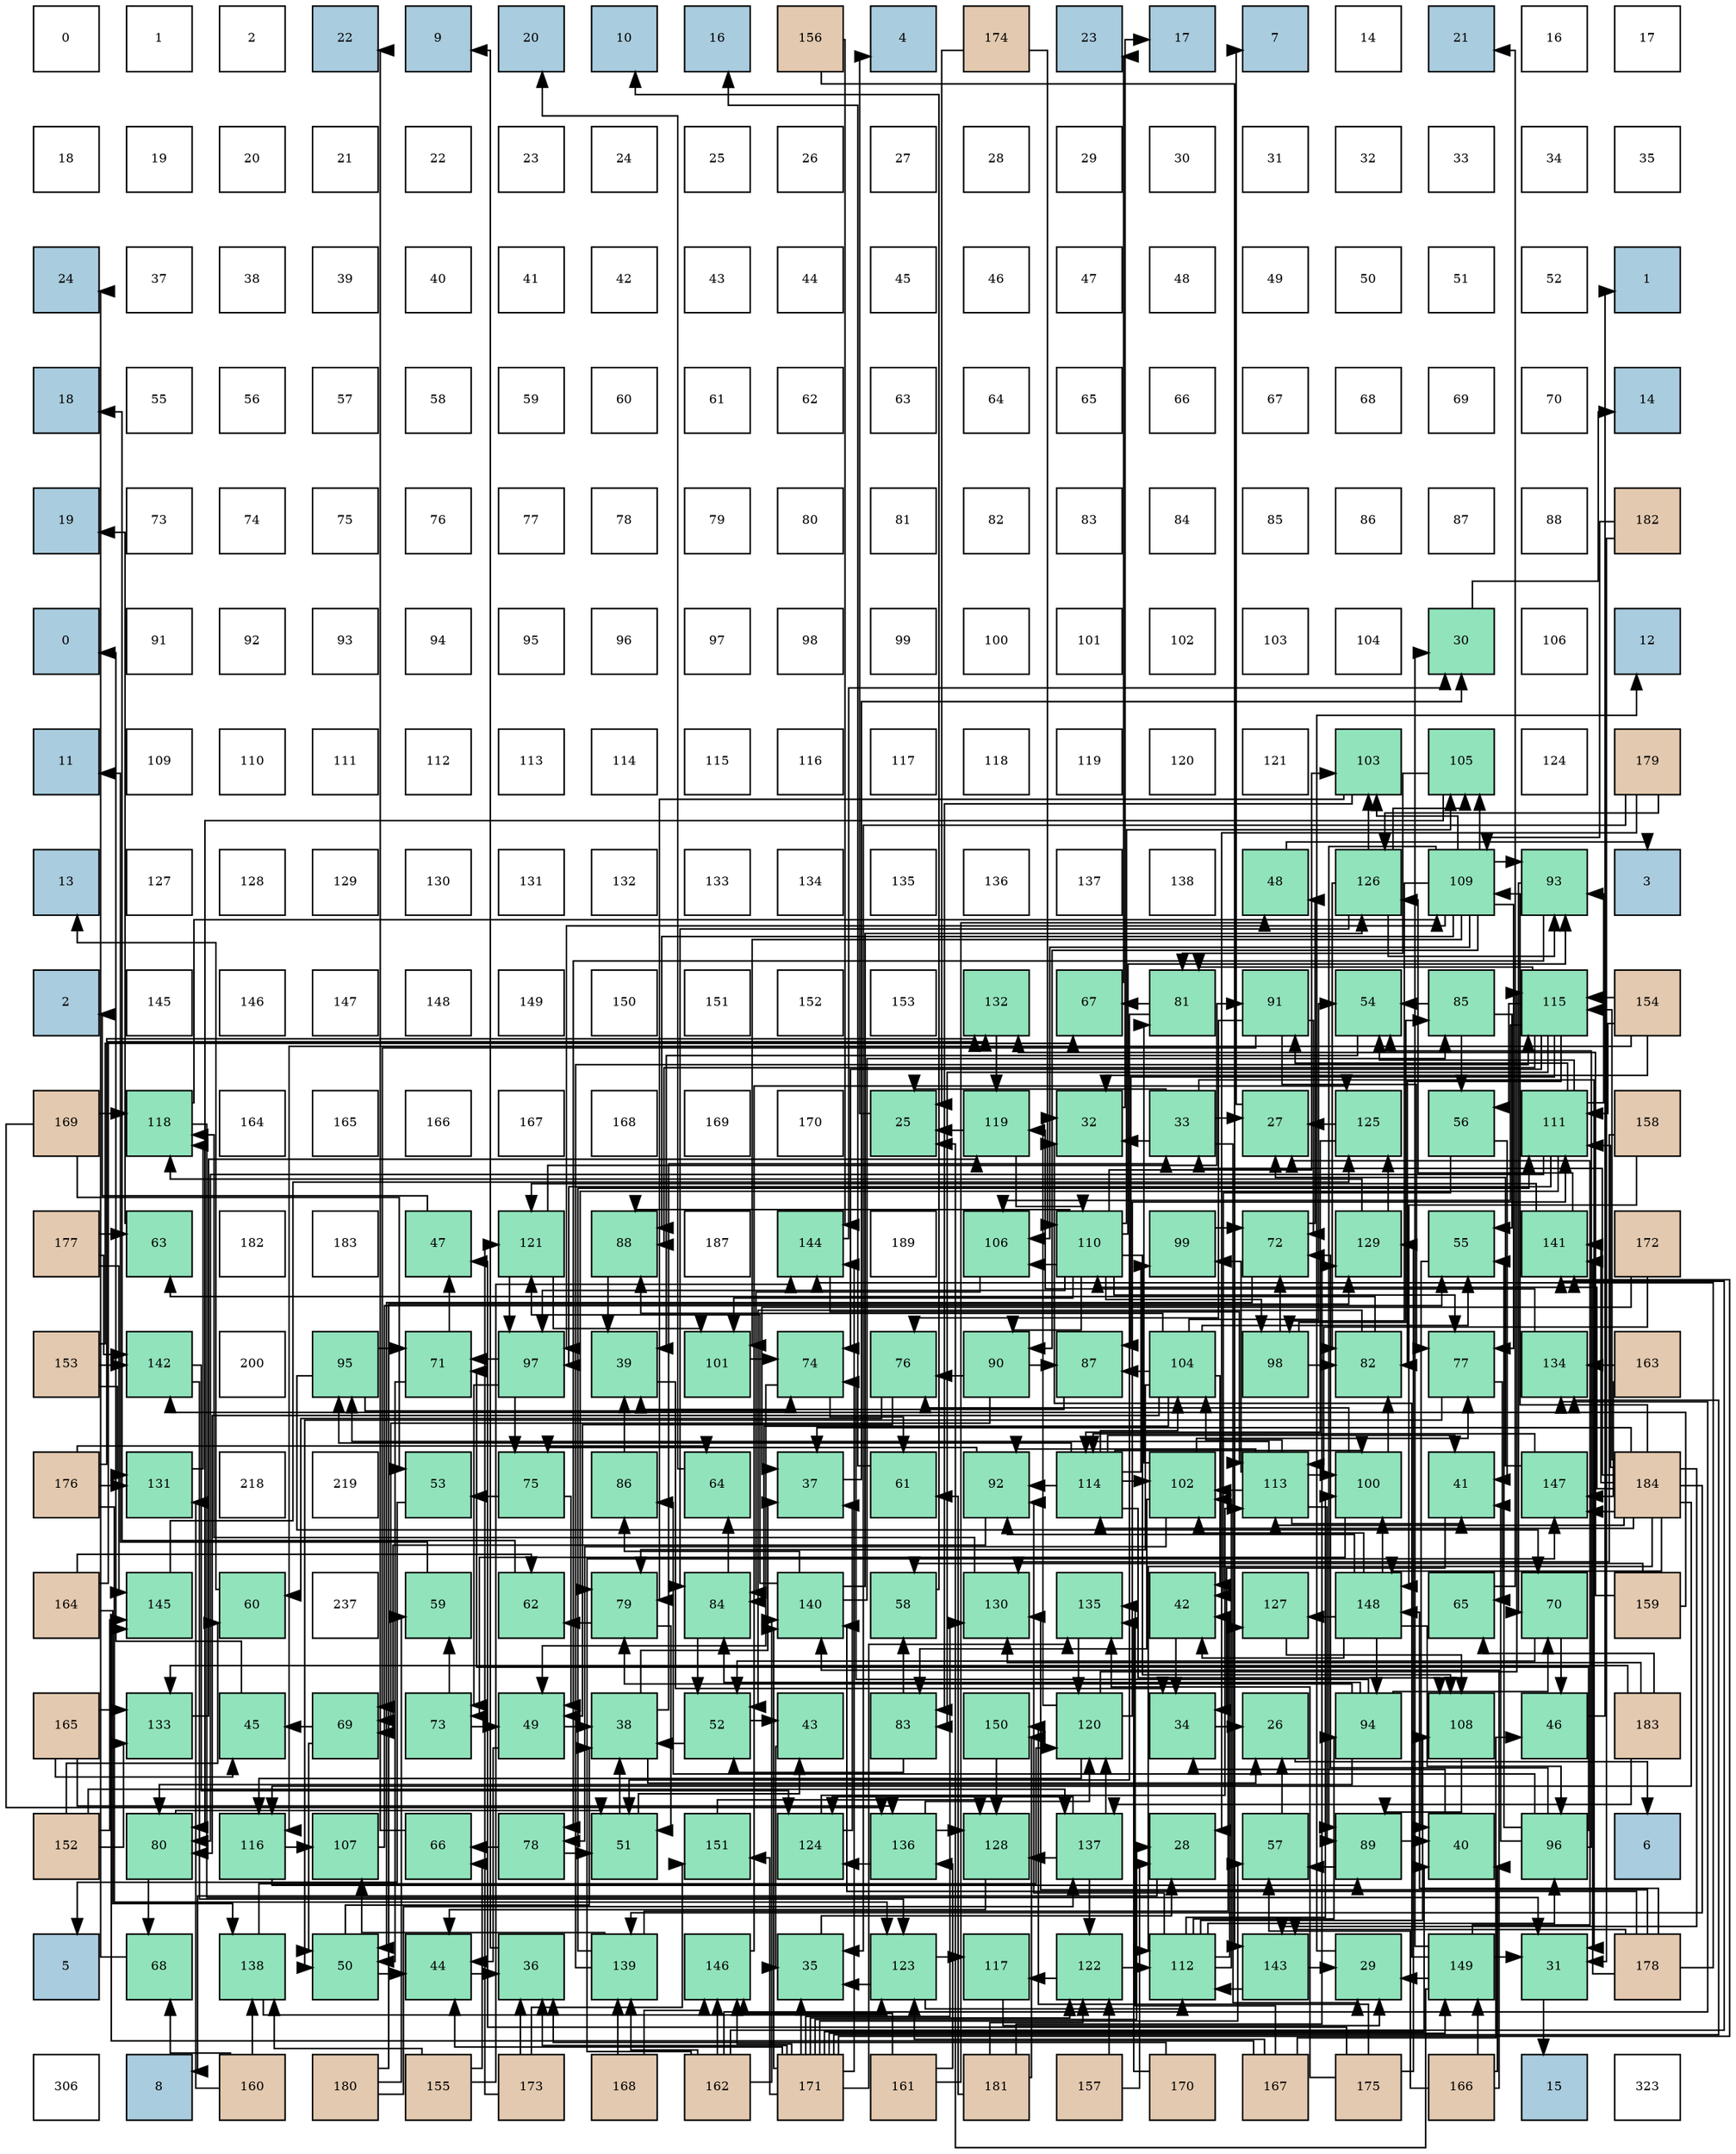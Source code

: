digraph layout{
 rankdir=TB;
 splines=ortho;
 node [style=filled shape=square fixedsize=true width=0.6];
0[label="0", fontsize=8, fillcolor="#ffffff"];
1[label="1", fontsize=8, fillcolor="#ffffff"];
2[label="2", fontsize=8, fillcolor="#ffffff"];
3[label="22", fontsize=8, fillcolor="#a9ccde"];
4[label="9", fontsize=8, fillcolor="#a9ccde"];
5[label="20", fontsize=8, fillcolor="#a9ccde"];
6[label="10", fontsize=8, fillcolor="#a9ccde"];
7[label="16", fontsize=8, fillcolor="#a9ccde"];
8[label="156", fontsize=8, fillcolor="#e3c9af"];
9[label="4", fontsize=8, fillcolor="#a9ccde"];
10[label="174", fontsize=8, fillcolor="#e3c9af"];
11[label="23", fontsize=8, fillcolor="#a9ccde"];
12[label="17", fontsize=8, fillcolor="#a9ccde"];
13[label="7", fontsize=8, fillcolor="#a9ccde"];
14[label="14", fontsize=8, fillcolor="#ffffff"];
15[label="21", fontsize=8, fillcolor="#a9ccde"];
16[label="16", fontsize=8, fillcolor="#ffffff"];
17[label="17", fontsize=8, fillcolor="#ffffff"];
18[label="18", fontsize=8, fillcolor="#ffffff"];
19[label="19", fontsize=8, fillcolor="#ffffff"];
20[label="20", fontsize=8, fillcolor="#ffffff"];
21[label="21", fontsize=8, fillcolor="#ffffff"];
22[label="22", fontsize=8, fillcolor="#ffffff"];
23[label="23", fontsize=8, fillcolor="#ffffff"];
24[label="24", fontsize=8, fillcolor="#ffffff"];
25[label="25", fontsize=8, fillcolor="#ffffff"];
26[label="26", fontsize=8, fillcolor="#ffffff"];
27[label="27", fontsize=8, fillcolor="#ffffff"];
28[label="28", fontsize=8, fillcolor="#ffffff"];
29[label="29", fontsize=8, fillcolor="#ffffff"];
30[label="30", fontsize=8, fillcolor="#ffffff"];
31[label="31", fontsize=8, fillcolor="#ffffff"];
32[label="32", fontsize=8, fillcolor="#ffffff"];
33[label="33", fontsize=8, fillcolor="#ffffff"];
34[label="34", fontsize=8, fillcolor="#ffffff"];
35[label="35", fontsize=8, fillcolor="#ffffff"];
36[label="24", fontsize=8, fillcolor="#a9ccde"];
37[label="37", fontsize=8, fillcolor="#ffffff"];
38[label="38", fontsize=8, fillcolor="#ffffff"];
39[label="39", fontsize=8, fillcolor="#ffffff"];
40[label="40", fontsize=8, fillcolor="#ffffff"];
41[label="41", fontsize=8, fillcolor="#ffffff"];
42[label="42", fontsize=8, fillcolor="#ffffff"];
43[label="43", fontsize=8, fillcolor="#ffffff"];
44[label="44", fontsize=8, fillcolor="#ffffff"];
45[label="45", fontsize=8, fillcolor="#ffffff"];
46[label="46", fontsize=8, fillcolor="#ffffff"];
47[label="47", fontsize=8, fillcolor="#ffffff"];
48[label="48", fontsize=8, fillcolor="#ffffff"];
49[label="49", fontsize=8, fillcolor="#ffffff"];
50[label="50", fontsize=8, fillcolor="#ffffff"];
51[label="51", fontsize=8, fillcolor="#ffffff"];
52[label="52", fontsize=8, fillcolor="#ffffff"];
53[label="1", fontsize=8, fillcolor="#a9ccde"];
54[label="18", fontsize=8, fillcolor="#a9ccde"];
55[label="55", fontsize=8, fillcolor="#ffffff"];
56[label="56", fontsize=8, fillcolor="#ffffff"];
57[label="57", fontsize=8, fillcolor="#ffffff"];
58[label="58", fontsize=8, fillcolor="#ffffff"];
59[label="59", fontsize=8, fillcolor="#ffffff"];
60[label="60", fontsize=8, fillcolor="#ffffff"];
61[label="61", fontsize=8, fillcolor="#ffffff"];
62[label="62", fontsize=8, fillcolor="#ffffff"];
63[label="63", fontsize=8, fillcolor="#ffffff"];
64[label="64", fontsize=8, fillcolor="#ffffff"];
65[label="65", fontsize=8, fillcolor="#ffffff"];
66[label="66", fontsize=8, fillcolor="#ffffff"];
67[label="67", fontsize=8, fillcolor="#ffffff"];
68[label="68", fontsize=8, fillcolor="#ffffff"];
69[label="69", fontsize=8, fillcolor="#ffffff"];
70[label="70", fontsize=8, fillcolor="#ffffff"];
71[label="14", fontsize=8, fillcolor="#a9ccde"];
72[label="19", fontsize=8, fillcolor="#a9ccde"];
73[label="73", fontsize=8, fillcolor="#ffffff"];
74[label="74", fontsize=8, fillcolor="#ffffff"];
75[label="75", fontsize=8, fillcolor="#ffffff"];
76[label="76", fontsize=8, fillcolor="#ffffff"];
77[label="77", fontsize=8, fillcolor="#ffffff"];
78[label="78", fontsize=8, fillcolor="#ffffff"];
79[label="79", fontsize=8, fillcolor="#ffffff"];
80[label="80", fontsize=8, fillcolor="#ffffff"];
81[label="81", fontsize=8, fillcolor="#ffffff"];
82[label="82", fontsize=8, fillcolor="#ffffff"];
83[label="83", fontsize=8, fillcolor="#ffffff"];
84[label="84", fontsize=8, fillcolor="#ffffff"];
85[label="85", fontsize=8, fillcolor="#ffffff"];
86[label="86", fontsize=8, fillcolor="#ffffff"];
87[label="87", fontsize=8, fillcolor="#ffffff"];
88[label="88", fontsize=8, fillcolor="#ffffff"];
89[label="182", fontsize=8, fillcolor="#e3c9af"];
90[label="0", fontsize=8, fillcolor="#a9ccde"];
91[label="91", fontsize=8, fillcolor="#ffffff"];
92[label="92", fontsize=8, fillcolor="#ffffff"];
93[label="93", fontsize=8, fillcolor="#ffffff"];
94[label="94", fontsize=8, fillcolor="#ffffff"];
95[label="95", fontsize=8, fillcolor="#ffffff"];
96[label="96", fontsize=8, fillcolor="#ffffff"];
97[label="97", fontsize=8, fillcolor="#ffffff"];
98[label="98", fontsize=8, fillcolor="#ffffff"];
99[label="99", fontsize=8, fillcolor="#ffffff"];
100[label="100", fontsize=8, fillcolor="#ffffff"];
101[label="101", fontsize=8, fillcolor="#ffffff"];
102[label="102", fontsize=8, fillcolor="#ffffff"];
103[label="103", fontsize=8, fillcolor="#ffffff"];
104[label="104", fontsize=8, fillcolor="#ffffff"];
105[label="30", fontsize=8, fillcolor="#91e3bb"];
106[label="106", fontsize=8, fillcolor="#ffffff"];
107[label="12", fontsize=8, fillcolor="#a9ccde"];
108[label="11", fontsize=8, fillcolor="#a9ccde"];
109[label="109", fontsize=8, fillcolor="#ffffff"];
110[label="110", fontsize=8, fillcolor="#ffffff"];
111[label="111", fontsize=8, fillcolor="#ffffff"];
112[label="112", fontsize=8, fillcolor="#ffffff"];
113[label="113", fontsize=8, fillcolor="#ffffff"];
114[label="114", fontsize=8, fillcolor="#ffffff"];
115[label="115", fontsize=8, fillcolor="#ffffff"];
116[label="116", fontsize=8, fillcolor="#ffffff"];
117[label="117", fontsize=8, fillcolor="#ffffff"];
118[label="118", fontsize=8, fillcolor="#ffffff"];
119[label="119", fontsize=8, fillcolor="#ffffff"];
120[label="120", fontsize=8, fillcolor="#ffffff"];
121[label="121", fontsize=8, fillcolor="#ffffff"];
122[label="103", fontsize=8, fillcolor="#91e3bb"];
123[label="105", fontsize=8, fillcolor="#91e3bb"];
124[label="124", fontsize=8, fillcolor="#ffffff"];
125[label="179", fontsize=8, fillcolor="#e3c9af"];
126[label="13", fontsize=8, fillcolor="#a9ccde"];
127[label="127", fontsize=8, fillcolor="#ffffff"];
128[label="128", fontsize=8, fillcolor="#ffffff"];
129[label="129", fontsize=8, fillcolor="#ffffff"];
130[label="130", fontsize=8, fillcolor="#ffffff"];
131[label="131", fontsize=8, fillcolor="#ffffff"];
132[label="132", fontsize=8, fillcolor="#ffffff"];
133[label="133", fontsize=8, fillcolor="#ffffff"];
134[label="134", fontsize=8, fillcolor="#ffffff"];
135[label="135", fontsize=8, fillcolor="#ffffff"];
136[label="136", fontsize=8, fillcolor="#ffffff"];
137[label="137", fontsize=8, fillcolor="#ffffff"];
138[label="138", fontsize=8, fillcolor="#ffffff"];
139[label="48", fontsize=8, fillcolor="#91e3bb"];
140[label="126", fontsize=8, fillcolor="#91e3bb"];
141[label="109", fontsize=8, fillcolor="#91e3bb"];
142[label="93", fontsize=8, fillcolor="#91e3bb"];
143[label="3", fontsize=8, fillcolor="#a9ccde"];
144[label="2", fontsize=8, fillcolor="#a9ccde"];
145[label="145", fontsize=8, fillcolor="#ffffff"];
146[label="146", fontsize=8, fillcolor="#ffffff"];
147[label="147", fontsize=8, fillcolor="#ffffff"];
148[label="148", fontsize=8, fillcolor="#ffffff"];
149[label="149", fontsize=8, fillcolor="#ffffff"];
150[label="150", fontsize=8, fillcolor="#ffffff"];
151[label="151", fontsize=8, fillcolor="#ffffff"];
152[label="152", fontsize=8, fillcolor="#ffffff"];
153[label="153", fontsize=8, fillcolor="#ffffff"];
154[label="132", fontsize=8, fillcolor="#91e3bb"];
155[label="67", fontsize=8, fillcolor="#91e3bb"];
156[label="81", fontsize=8, fillcolor="#91e3bb"];
157[label="91", fontsize=8, fillcolor="#91e3bb"];
158[label="54", fontsize=8, fillcolor="#91e3bb"];
159[label="85", fontsize=8, fillcolor="#91e3bb"];
160[label="115", fontsize=8, fillcolor="#91e3bb"];
161[label="154", fontsize=8, fillcolor="#e3c9af"];
162[label="169", fontsize=8, fillcolor="#e3c9af"];
163[label="118", fontsize=8, fillcolor="#91e3bb"];
164[label="164", fontsize=8, fillcolor="#ffffff"];
165[label="165", fontsize=8, fillcolor="#ffffff"];
166[label="166", fontsize=8, fillcolor="#ffffff"];
167[label="167", fontsize=8, fillcolor="#ffffff"];
168[label="168", fontsize=8, fillcolor="#ffffff"];
169[label="169", fontsize=8, fillcolor="#ffffff"];
170[label="170", fontsize=8, fillcolor="#ffffff"];
171[label="25", fontsize=8, fillcolor="#91e3bb"];
172[label="119", fontsize=8, fillcolor="#91e3bb"];
173[label="32", fontsize=8, fillcolor="#91e3bb"];
174[label="33", fontsize=8, fillcolor="#91e3bb"];
175[label="27", fontsize=8, fillcolor="#91e3bb"];
176[label="125", fontsize=8, fillcolor="#91e3bb"];
177[label="56", fontsize=8, fillcolor="#91e3bb"];
178[label="111", fontsize=8, fillcolor="#91e3bb"];
179[label="158", fontsize=8, fillcolor="#e3c9af"];
180[label="177", fontsize=8, fillcolor="#e3c9af"];
181[label="63", fontsize=8, fillcolor="#91e3bb"];
182[label="182", fontsize=8, fillcolor="#ffffff"];
183[label="183", fontsize=8, fillcolor="#ffffff"];
184[label="47", fontsize=8, fillcolor="#91e3bb"];
185[label="121", fontsize=8, fillcolor="#91e3bb"];
186[label="88", fontsize=8, fillcolor="#91e3bb"];
187[label="187", fontsize=8, fillcolor="#ffffff"];
188[label="144", fontsize=8, fillcolor="#91e3bb"];
189[label="189", fontsize=8, fillcolor="#ffffff"];
190[label="106", fontsize=8, fillcolor="#91e3bb"];
191[label="110", fontsize=8, fillcolor="#91e3bb"];
192[label="99", fontsize=8, fillcolor="#91e3bb"];
193[label="72", fontsize=8, fillcolor="#91e3bb"];
194[label="129", fontsize=8, fillcolor="#91e3bb"];
195[label="55", fontsize=8, fillcolor="#91e3bb"];
196[label="141", fontsize=8, fillcolor="#91e3bb"];
197[label="172", fontsize=8, fillcolor="#e3c9af"];
198[label="153", fontsize=8, fillcolor="#e3c9af"];
199[label="142", fontsize=8, fillcolor="#91e3bb"];
200[label="200", fontsize=8, fillcolor="#ffffff"];
201[label="95", fontsize=8, fillcolor="#91e3bb"];
202[label="71", fontsize=8, fillcolor="#91e3bb"];
203[label="97", fontsize=8, fillcolor="#91e3bb"];
204[label="39", fontsize=8, fillcolor="#91e3bb"];
205[label="101", fontsize=8, fillcolor="#91e3bb"];
206[label="74", fontsize=8, fillcolor="#91e3bb"];
207[label="76", fontsize=8, fillcolor="#91e3bb"];
208[label="90", fontsize=8, fillcolor="#91e3bb"];
209[label="87", fontsize=8, fillcolor="#91e3bb"];
210[label="104", fontsize=8, fillcolor="#91e3bb"];
211[label="98", fontsize=8, fillcolor="#91e3bb"];
212[label="82", fontsize=8, fillcolor="#91e3bb"];
213[label="77", fontsize=8, fillcolor="#91e3bb"];
214[label="134", fontsize=8, fillcolor="#91e3bb"];
215[label="163", fontsize=8, fillcolor="#e3c9af"];
216[label="176", fontsize=8, fillcolor="#e3c9af"];
217[label="131", fontsize=8, fillcolor="#91e3bb"];
218[label="218", fontsize=8, fillcolor="#ffffff"];
219[label="219", fontsize=8, fillcolor="#ffffff"];
220[label="53", fontsize=8, fillcolor="#91e3bb"];
221[label="75", fontsize=8, fillcolor="#91e3bb"];
222[label="86", fontsize=8, fillcolor="#91e3bb"];
223[label="64", fontsize=8, fillcolor="#91e3bb"];
224[label="37", fontsize=8, fillcolor="#91e3bb"];
225[label="61", fontsize=8, fillcolor="#91e3bb"];
226[label="92", fontsize=8, fillcolor="#91e3bb"];
227[label="114", fontsize=8, fillcolor="#91e3bb"];
228[label="102", fontsize=8, fillcolor="#91e3bb"];
229[label="113", fontsize=8, fillcolor="#91e3bb"];
230[label="100", fontsize=8, fillcolor="#91e3bb"];
231[label="41", fontsize=8, fillcolor="#91e3bb"];
232[label="147", fontsize=8, fillcolor="#91e3bb"];
233[label="184", fontsize=8, fillcolor="#e3c9af"];
234[label="164", fontsize=8, fillcolor="#e3c9af"];
235[label="145", fontsize=8, fillcolor="#91e3bb"];
236[label="60", fontsize=8, fillcolor="#91e3bb"];
237[label="237", fontsize=8, fillcolor="#ffffff"];
238[label="59", fontsize=8, fillcolor="#91e3bb"];
239[label="62", fontsize=8, fillcolor="#91e3bb"];
240[label="79", fontsize=8, fillcolor="#91e3bb"];
241[label="84", fontsize=8, fillcolor="#91e3bb"];
242[label="140", fontsize=8, fillcolor="#91e3bb"];
243[label="58", fontsize=8, fillcolor="#91e3bb"];
244[label="130", fontsize=8, fillcolor="#91e3bb"];
245[label="135", fontsize=8, fillcolor="#91e3bb"];
246[label="42", fontsize=8, fillcolor="#91e3bb"];
247[label="127", fontsize=8, fillcolor="#91e3bb"];
248[label="148", fontsize=8, fillcolor="#91e3bb"];
249[label="65", fontsize=8, fillcolor="#91e3bb"];
250[label="70", fontsize=8, fillcolor="#91e3bb"];
251[label="159", fontsize=8, fillcolor="#e3c9af"];
252[label="165", fontsize=8, fillcolor="#e3c9af"];
253[label="133", fontsize=8, fillcolor="#91e3bb"];
254[label="45", fontsize=8, fillcolor="#91e3bb"];
255[label="69", fontsize=8, fillcolor="#91e3bb"];
256[label="73", fontsize=8, fillcolor="#91e3bb"];
257[label="49", fontsize=8, fillcolor="#91e3bb"];
258[label="38", fontsize=8, fillcolor="#91e3bb"];
259[label="52", fontsize=8, fillcolor="#91e3bb"];
260[label="43", fontsize=8, fillcolor="#91e3bb"];
261[label="83", fontsize=8, fillcolor="#91e3bb"];
262[label="150", fontsize=8, fillcolor="#91e3bb"];
263[label="120", fontsize=8, fillcolor="#91e3bb"];
264[label="34", fontsize=8, fillcolor="#91e3bb"];
265[label="26", fontsize=8, fillcolor="#91e3bb"];
266[label="94", fontsize=8, fillcolor="#91e3bb"];
267[label="108", fontsize=8, fillcolor="#91e3bb"];
268[label="46", fontsize=8, fillcolor="#91e3bb"];
269[label="183", fontsize=8, fillcolor="#e3c9af"];
270[label="152", fontsize=8, fillcolor="#e3c9af"];
271[label="80", fontsize=8, fillcolor="#91e3bb"];
272[label="116", fontsize=8, fillcolor="#91e3bb"];
273[label="107", fontsize=8, fillcolor="#91e3bb"];
274[label="66", fontsize=8, fillcolor="#91e3bb"];
275[label="78", fontsize=8, fillcolor="#91e3bb"];
276[label="51", fontsize=8, fillcolor="#91e3bb"];
277[label="151", fontsize=8, fillcolor="#91e3bb"];
278[label="124", fontsize=8, fillcolor="#91e3bb"];
279[label="136", fontsize=8, fillcolor="#91e3bb"];
280[label="128", fontsize=8, fillcolor="#91e3bb"];
281[label="137", fontsize=8, fillcolor="#91e3bb"];
282[label="28", fontsize=8, fillcolor="#91e3bb"];
283[label="57", fontsize=8, fillcolor="#91e3bb"];
284[label="89", fontsize=8, fillcolor="#91e3bb"];
285[label="40", fontsize=8, fillcolor="#91e3bb"];
286[label="96", fontsize=8, fillcolor="#91e3bb"];
287[label="6", fontsize=8, fillcolor="#a9ccde"];
288[label="5", fontsize=8, fillcolor="#a9ccde"];
289[label="68", fontsize=8, fillcolor="#91e3bb"];
290[label="138", fontsize=8, fillcolor="#91e3bb"];
291[label="50", fontsize=8, fillcolor="#91e3bb"];
292[label="44", fontsize=8, fillcolor="#91e3bb"];
293[label="36", fontsize=8, fillcolor="#91e3bb"];
294[label="139", fontsize=8, fillcolor="#91e3bb"];
295[label="146", fontsize=8, fillcolor="#91e3bb"];
296[label="35", fontsize=8, fillcolor="#91e3bb"];
297[label="123", fontsize=8, fillcolor="#91e3bb"];
298[label="117", fontsize=8, fillcolor="#91e3bb"];
299[label="122", fontsize=8, fillcolor="#91e3bb"];
300[label="112", fontsize=8, fillcolor="#91e3bb"];
301[label="143", fontsize=8, fillcolor="#91e3bb"];
302[label="29", fontsize=8, fillcolor="#91e3bb"];
303[label="149", fontsize=8, fillcolor="#91e3bb"];
304[label="31", fontsize=8, fillcolor="#91e3bb"];
305[label="178", fontsize=8, fillcolor="#e3c9af"];
306[label="306", fontsize=8, fillcolor="#ffffff"];
307[label="8", fontsize=8, fillcolor="#a9ccde"];
308[label="160", fontsize=8, fillcolor="#e3c9af"];
309[label="180", fontsize=8, fillcolor="#e3c9af"];
310[label="155", fontsize=8, fillcolor="#e3c9af"];
311[label="173", fontsize=8, fillcolor="#e3c9af"];
312[label="168", fontsize=8, fillcolor="#e3c9af"];
313[label="162", fontsize=8, fillcolor="#e3c9af"];
314[label="171", fontsize=8, fillcolor="#e3c9af"];
315[label="161", fontsize=8, fillcolor="#e3c9af"];
316[label="181", fontsize=8, fillcolor="#e3c9af"];
317[label="157", fontsize=8, fillcolor="#e3c9af"];
318[label="170", fontsize=8, fillcolor="#e3c9af"];
319[label="167", fontsize=8, fillcolor="#e3c9af"];
320[label="175", fontsize=8, fillcolor="#e3c9af"];
321[label="166", fontsize=8, fillcolor="#e3c9af"];
322[label="15", fontsize=8, fillcolor="#a9ccde"];
323[label="323", fontsize=8, fillcolor="#ffffff"];
edge [constraint=false, style=vis];171 -> 9;
265 -> 287;
175 -> 13;
282 -> 307;
302 -> 107;
105 -> 71;
304 -> 322;
173 -> 12;
174 -> 171;
174 -> 175;
174 -> 302;
174 -> 304;
174 -> 173;
264 -> 265;
296 -> 282;
293 -> 4;
224 -> 105;
258 -> 265;
258 -> 174;
258 -> 224;
204 -> 264;
285 -> 264;
231 -> 264;
246 -> 264;
260 -> 296;
292 -> 293;
254 -> 90;
268 -> 53;
184 -> 144;
139 -> 143;
257 -> 258;
257 -> 292;
291 -> 258;
291 -> 292;
276 -> 258;
276 -> 260;
259 -> 258;
259 -> 260;
220 -> 288;
158 -> 204;
195 -> 285;
177 -> 231;
177 -> 246;
283 -> 265;
243 -> 6;
238 -> 108;
236 -> 126;
225 -> 7;
239 -> 54;
181 -> 72;
223 -> 5;
249 -> 15;
274 -> 3;
155 -> 11;
289 -> 36;
255 -> 254;
255 -> 291;
250 -> 268;
250 -> 259;
202 -> 184;
202 -> 291;
193 -> 139;
193 -> 291;
256 -> 257;
256 -> 238;
206 -> 257;
206 -> 225;
221 -> 257;
221 -> 220;
207 -> 257;
207 -> 236;
213 -> 291;
213 -> 249;
275 -> 276;
275 -> 274;
240 -> 276;
240 -> 239;
271 -> 276;
271 -> 289;
156 -> 276;
156 -> 155;
212 -> 259;
212 -> 181;
261 -> 259;
261 -> 243;
241 -> 259;
241 -> 223;
159 -> 158;
159 -> 195;
159 -> 177;
222 -> 204;
209 -> 204;
186 -> 204;
284 -> 285;
284 -> 283;
208 -> 255;
208 -> 207;
208 -> 209;
157 -> 255;
157 -> 193;
157 -> 207;
157 -> 213;
226 -> 255;
226 -> 221;
142 -> 250;
142 -> 275;
266 -> 250;
266 -> 206;
266 -> 240;
266 -> 271;
266 -> 241;
201 -> 250;
201 -> 202;
201 -> 206;
286 -> 231;
286 -> 158;
286 -> 195;
286 -> 202;
286 -> 193;
286 -> 222;
203 -> 202;
203 -> 256;
203 -> 221;
211 -> 193;
211 -> 212;
211 -> 159;
192 -> 193;
230 -> 256;
230 -> 207;
230 -> 212;
205 -> 206;
228 -> 213;
228 -> 275;
228 -> 156;
228 -> 261;
122 -> 240;
122 -> 261;
210 -> 246;
210 -> 158;
210 -> 195;
210 -> 240;
210 -> 271;
210 -> 241;
210 -> 209;
210 -> 186;
123 -> 271;
123 -> 156;
190 -> 241;
273 -> 195;
267 -> 284;
141 -> 213;
141 -> 186;
141 -> 284;
141 -> 208;
141 -> 142;
141 -> 203;
141 -> 211;
141 -> 205;
141 -> 122;
141 -> 123;
141 -> 190;
191 -> 213;
191 -> 186;
191 -> 208;
191 -> 142;
191 -> 203;
191 -> 211;
191 -> 205;
191 -> 122;
191 -> 123;
191 -> 190;
191 -> 267;
178 -> 158;
178 -> 240;
178 -> 271;
178 -> 157;
178 -> 142;
178 -> 203;
300 -> 246;
300 -> 226;
300 -> 266;
300 -> 286;
300 -> 230;
300 -> 228;
300 -> 267;
229 -> 231;
229 -> 284;
229 -> 226;
229 -> 201;
229 -> 192;
229 -> 230;
229 -> 228;
229 -> 210;
227 -> 231;
227 -> 226;
227 -> 201;
227 -> 192;
227 -> 230;
227 -> 228;
227 -> 210;
227 -> 267;
160 -> 177;
160 -> 206;
160 -> 156;
160 -> 212;
160 -> 261;
160 -> 209;
160 -> 186;
160 -> 190;
272 -> 284;
272 -> 273;
298 -> 302;
163 -> 304;
163 -> 141;
172 -> 171;
172 -> 191;
263 -> 173;
263 -> 178;
263 -> 160;
263 -> 272;
185 -> 157;
185 -> 203;
185 -> 205;
299 -> 300;
299 -> 298;
297 -> 296;
297 -> 300;
297 -> 298;
278 -> 224;
278 -> 229;
176 -> 175;
176 -> 227;
140 -> 212;
140 -> 241;
140 -> 142;
140 -> 122;
140 -> 123;
247 -> 267;
280 -> 292;
194 -> 163;
194 -> 176;
244 -> 163;
217 -> 163;
154 -> 172;
253 -> 172;
214 -> 172;
245 -> 263;
279 -> 263;
279 -> 278;
279 -> 280;
281 -> 263;
281 -> 299;
281 -> 278;
281 -> 280;
290 -> 263;
290 -> 297;
294 -> 273;
294 -> 178;
294 -> 160;
294 -> 247;
242 -> 159;
242 -> 222;
242 -> 185;
242 -> 140;
196 -> 185;
196 -> 140;
199 -> 297;
199 -> 278;
301 -> 302;
301 -> 300;
188 -> 105;
188 -> 229;
235 -> 176;
295 -> 176;
232 -> 175;
232 -> 227;
248 -> 246;
248 -> 226;
248 -> 266;
248 -> 286;
248 -> 230;
248 -> 228;
248 -> 247;
303 -> 171;
303 -> 175;
303 -> 302;
303 -> 105;
303 -> 304;
303 -> 173;
262 -> 280;
277 -> 280;
270 -> 236;
270 -> 253;
270 -> 281;
270 -> 235;
198 -> 155;
198 -> 217;
198 -> 199;
161 -> 173;
161 -> 178;
161 -> 160;
161 -> 272;
310 -> 274;
310 -> 290;
310 -> 188;
8 -> 301;
8 -> 188;
317 -> 282;
317 -> 299;
179 -> 244;
179 -> 248;
251 -> 243;
251 -> 154;
251 -> 199;
308 -> 289;
308 -> 217;
308 -> 290;
315 -> 139;
315 -> 279;
315 -> 295;
313 -> 214;
313 -> 294;
313 -> 242;
313 -> 196;
313 -> 295;
313 -> 232;
215 -> 214;
215 -> 232;
234 -> 239;
234 -> 154;
234 -> 290;
252 -> 254;
252 -> 253;
252 -> 279;
321 -> 285;
321 -> 283;
321 -> 242;
321 -> 303;
319 -> 268;
319 -> 297;
319 -> 245;
319 -> 235;
312 -> 294;
312 -> 295;
162 -> 220;
162 -> 163;
162 -> 279;
318 -> 293;
318 -> 245;
314 -> 282;
314 -> 296;
314 -> 293;
314 -> 285;
314 -> 292;
314 -> 283;
314 -> 299;
314 -> 244;
314 -> 214;
314 -> 245;
314 -> 242;
314 -> 196;
314 -> 188;
314 -> 295;
314 -> 303;
314 -> 277;
197 -> 224;
197 -> 229;
311 -> 293;
311 -> 185;
311 -> 277;
10 -> 171;
10 -> 191;
320 -> 184;
320 -> 194;
320 -> 245;
320 -> 262;
216 -> 223;
216 -> 297;
216 -> 217;
216 -> 154;
180 -> 181;
180 -> 199;
180 -> 235;
305 -> 244;
305 -> 242;
305 -> 196;
305 -> 301;
305 -> 188;
305 -> 248;
125 -> 282;
125 -> 296;
125 -> 140;
309 -> 238;
309 -> 194;
309 -> 281;
316 -> 225;
316 -> 299;
316 -> 194;
316 -> 262;
89 -> 304;
89 -> 141;
269 -> 249;
269 -> 244;
269 -> 253;
269 -> 281;
233 -> 174;
233 -> 224;
233 -> 141;
233 -> 191;
233 -> 178;
233 -> 300;
233 -> 229;
233 -> 227;
233 -> 160;
233 -> 272;
233 -> 294;
233 -> 196;
233 -> 301;
233 -> 232;
233 -> 248;
edge [constraint=true, style=invis];
0 -> 18 -> 36 -> 54 -> 72 -> 90 -> 108 -> 126 -> 144 -> 162 -> 180 -> 198 -> 216 -> 234 -> 252 -> 270 -> 288 -> 306;
1 -> 19 -> 37 -> 55 -> 73 -> 91 -> 109 -> 127 -> 145 -> 163 -> 181 -> 199 -> 217 -> 235 -> 253 -> 271 -> 289 -> 307;
2 -> 20 -> 38 -> 56 -> 74 -> 92 -> 110 -> 128 -> 146 -> 164 -> 182 -> 200 -> 218 -> 236 -> 254 -> 272 -> 290 -> 308;
3 -> 21 -> 39 -> 57 -> 75 -> 93 -> 111 -> 129 -> 147 -> 165 -> 183 -> 201 -> 219 -> 237 -> 255 -> 273 -> 291 -> 309;
4 -> 22 -> 40 -> 58 -> 76 -> 94 -> 112 -> 130 -> 148 -> 166 -> 184 -> 202 -> 220 -> 238 -> 256 -> 274 -> 292 -> 310;
5 -> 23 -> 41 -> 59 -> 77 -> 95 -> 113 -> 131 -> 149 -> 167 -> 185 -> 203 -> 221 -> 239 -> 257 -> 275 -> 293 -> 311;
6 -> 24 -> 42 -> 60 -> 78 -> 96 -> 114 -> 132 -> 150 -> 168 -> 186 -> 204 -> 222 -> 240 -> 258 -> 276 -> 294 -> 312;
7 -> 25 -> 43 -> 61 -> 79 -> 97 -> 115 -> 133 -> 151 -> 169 -> 187 -> 205 -> 223 -> 241 -> 259 -> 277 -> 295 -> 313;
8 -> 26 -> 44 -> 62 -> 80 -> 98 -> 116 -> 134 -> 152 -> 170 -> 188 -> 206 -> 224 -> 242 -> 260 -> 278 -> 296 -> 314;
9 -> 27 -> 45 -> 63 -> 81 -> 99 -> 117 -> 135 -> 153 -> 171 -> 189 -> 207 -> 225 -> 243 -> 261 -> 279 -> 297 -> 315;
10 -> 28 -> 46 -> 64 -> 82 -> 100 -> 118 -> 136 -> 154 -> 172 -> 190 -> 208 -> 226 -> 244 -> 262 -> 280 -> 298 -> 316;
11 -> 29 -> 47 -> 65 -> 83 -> 101 -> 119 -> 137 -> 155 -> 173 -> 191 -> 209 -> 227 -> 245 -> 263 -> 281 -> 299 -> 317;
12 -> 30 -> 48 -> 66 -> 84 -> 102 -> 120 -> 138 -> 156 -> 174 -> 192 -> 210 -> 228 -> 246 -> 264 -> 282 -> 300 -> 318;
13 -> 31 -> 49 -> 67 -> 85 -> 103 -> 121 -> 139 -> 157 -> 175 -> 193 -> 211 -> 229 -> 247 -> 265 -> 283 -> 301 -> 319;
14 -> 32 -> 50 -> 68 -> 86 -> 104 -> 122 -> 140 -> 158 -> 176 -> 194 -> 212 -> 230 -> 248 -> 266 -> 284 -> 302 -> 320;
15 -> 33 -> 51 -> 69 -> 87 -> 105 -> 123 -> 141 -> 159 -> 177 -> 195 -> 213 -> 231 -> 249 -> 267 -> 285 -> 303 -> 321;
16 -> 34 -> 52 -> 70 -> 88 -> 106 -> 124 -> 142 -> 160 -> 178 -> 196 -> 214 -> 232 -> 250 -> 268 -> 286 -> 304 -> 322;
17 -> 35 -> 53 -> 71 -> 89 -> 107 -> 125 -> 143 -> 161 -> 179 -> 197 -> 215 -> 233 -> 251 -> 269 -> 287 -> 305 -> 323;
rank = same {0 -> 1 -> 2 -> 3 -> 4 -> 5 -> 6 -> 7 -> 8 -> 9 -> 10 -> 11 -> 12 -> 13 -> 14 -> 15 -> 16 -> 17};
rank = same {18 -> 19 -> 20 -> 21 -> 22 -> 23 -> 24 -> 25 -> 26 -> 27 -> 28 -> 29 -> 30 -> 31 -> 32 -> 33 -> 34 -> 35};
rank = same {36 -> 37 -> 38 -> 39 -> 40 -> 41 -> 42 -> 43 -> 44 -> 45 -> 46 -> 47 -> 48 -> 49 -> 50 -> 51 -> 52 -> 53};
rank = same {54 -> 55 -> 56 -> 57 -> 58 -> 59 -> 60 -> 61 -> 62 -> 63 -> 64 -> 65 -> 66 -> 67 -> 68 -> 69 -> 70 -> 71};
rank = same {72 -> 73 -> 74 -> 75 -> 76 -> 77 -> 78 -> 79 -> 80 -> 81 -> 82 -> 83 -> 84 -> 85 -> 86 -> 87 -> 88 -> 89};
rank = same {90 -> 91 -> 92 -> 93 -> 94 -> 95 -> 96 -> 97 -> 98 -> 99 -> 100 -> 101 -> 102 -> 103 -> 104 -> 105 -> 106 -> 107};
rank = same {108 -> 109 -> 110 -> 111 -> 112 -> 113 -> 114 -> 115 -> 116 -> 117 -> 118 -> 119 -> 120 -> 121 -> 122 -> 123 -> 124 -> 125};
rank = same {126 -> 127 -> 128 -> 129 -> 130 -> 131 -> 132 -> 133 -> 134 -> 135 -> 136 -> 137 -> 138 -> 139 -> 140 -> 141 -> 142 -> 143};
rank = same {144 -> 145 -> 146 -> 147 -> 148 -> 149 -> 150 -> 151 -> 152 -> 153 -> 154 -> 155 -> 156 -> 157 -> 158 -> 159 -> 160 -> 161};
rank = same {162 -> 163 -> 164 -> 165 -> 166 -> 167 -> 168 -> 169 -> 170 -> 171 -> 172 -> 173 -> 174 -> 175 -> 176 -> 177 -> 178 -> 179};
rank = same {180 -> 181 -> 182 -> 183 -> 184 -> 185 -> 186 -> 187 -> 188 -> 189 -> 190 -> 191 -> 192 -> 193 -> 194 -> 195 -> 196 -> 197};
rank = same {198 -> 199 -> 200 -> 201 -> 202 -> 203 -> 204 -> 205 -> 206 -> 207 -> 208 -> 209 -> 210 -> 211 -> 212 -> 213 -> 214 -> 215};
rank = same {216 -> 217 -> 218 -> 219 -> 220 -> 221 -> 222 -> 223 -> 224 -> 225 -> 226 -> 227 -> 228 -> 229 -> 230 -> 231 -> 232 -> 233};
rank = same {234 -> 235 -> 236 -> 237 -> 238 -> 239 -> 240 -> 241 -> 242 -> 243 -> 244 -> 245 -> 246 -> 247 -> 248 -> 249 -> 250 -> 251};
rank = same {252 -> 253 -> 254 -> 255 -> 256 -> 257 -> 258 -> 259 -> 260 -> 261 -> 262 -> 263 -> 264 -> 265 -> 266 -> 267 -> 268 -> 269};
rank = same {270 -> 271 -> 272 -> 273 -> 274 -> 275 -> 276 -> 277 -> 278 -> 279 -> 280 -> 281 -> 282 -> 283 -> 284 -> 285 -> 286 -> 287};
rank = same {288 -> 289 -> 290 -> 291 -> 292 -> 293 -> 294 -> 295 -> 296 -> 297 -> 298 -> 299 -> 300 -> 301 -> 302 -> 303 -> 304 -> 305};
rank = same {306 -> 307 -> 308 -> 309 -> 310 -> 311 -> 312 -> 313 -> 314 -> 315 -> 316 -> 317 -> 318 -> 319 -> 320 -> 321 -> 322 -> 323};
}